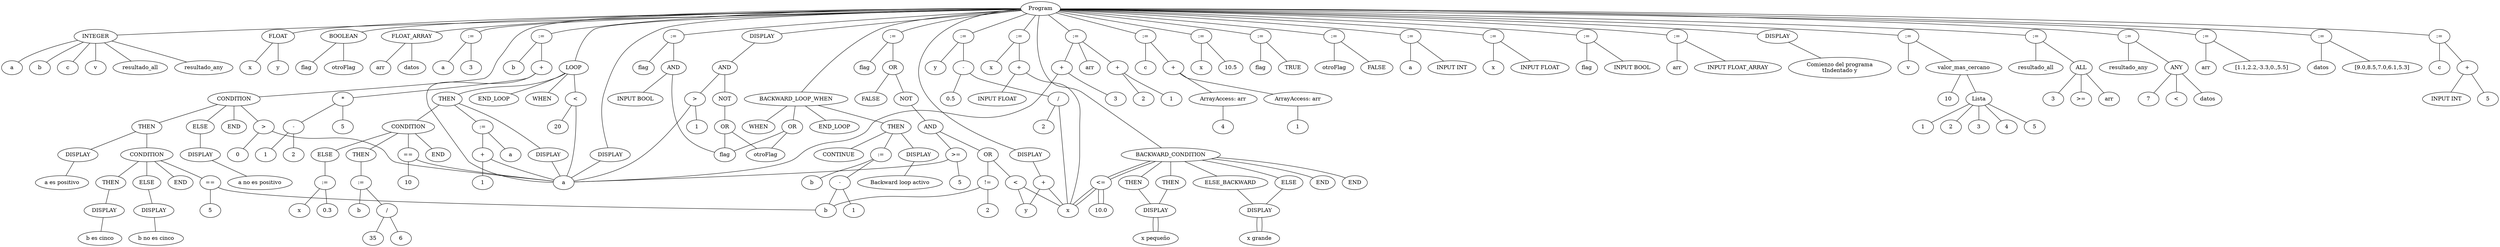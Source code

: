 graph G {nodo_326681393[label="Program"]
nodo_1537432650[label="INTEGER"]
nodo_326681393--nodo_1537432650
nodo_1905119963[label="a"]
nodo_1537432650--nodo_1905119963
nodo_2120008553[label="b"]
nodo_1537432650--nodo_2120008553
nodo_736687832[label="c"]
nodo_1537432650--nodo_736687832
nodo_1793638115[label="v"]
nodo_1537432650--nodo_1793638115
nodo_1970053743[label="resultado_all"]
nodo_1537432650--nodo_1970053743
nodo_1832087584[label="resultado_any"]
nodo_1537432650--nodo_1832087584
nodo_16844136[label="FLOAT"]
nodo_326681393--nodo_16844136
nodo_775007245[label="x"]
nodo_16844136--nodo_775007245
nodo_1054743678[label="y"]
nodo_16844136--nodo_1054743678
nodo_1209719285[label="BOOLEAN"]
nodo_326681393--nodo_1209719285
nodo_1102692315[label="flag"]
nodo_1209719285--nodo_1102692315
nodo_1657483813[label="otroFlag"]
nodo_1209719285--nodo_1657483813
nodo_741933038[label="FLOAT_ARRAY"]
nodo_326681393--nodo_741933038
nodo_846421741[label="arr"]
nodo_741933038--nodo_846421741
nodo_1043884063[label="datos"]
nodo_741933038--nodo_1043884063
nodo_98123751[label=":="]
nodo_326681393--nodo_98123751
nodo_1861580605[label="a"]
nodo_98123751--nodo_1861580605
nodo_1180293176[label="3"]
nodo_98123751--nodo_1180293176
nodo_995895420[label=":="]
nodo_326681393--nodo_995895420
nodo_2008424183[label="b"]
nodo_995895420--nodo_2008424183
nodo_851428259[label="+"]
nodo_995895420--nodo_851428259
a[label="a"]
nodo_851428259--a
nodo_976176596[label="*"]
nodo_851428259--nodo_976176596
nodo_1617597733[label="5"]
nodo_976176596--nodo_1617597733
nodo_669810297[label="-"]
nodo_976176596--nodo_669810297
nodo_1803686908[label="2"]
nodo_669810297--nodo_1803686908
nodo_734263997[label="1"]
nodo_669810297--nodo_734263997
nodo_523534685[label=":="]
nodo_326681393--nodo_523534685
nodo_1542400884[label="c"]
nodo_523534685--nodo_1542400884
nodo_545906182[label="+"]
nodo_523534685--nodo_545906182
nodo_349807672[label="ArrayAccess: arr"]
nodo_545906182--nodo_349807672
nodo_346803896[label="4"]
nodo_349807672--nodo_346803896
nodo_794583193[label="ArrayAccess: arr"]
nodo_545906182--nodo_794583193
nodo_791579417[label="1"]
nodo_794583193--nodo_791579417
nodo_221819139[label=":="]
nodo_326681393--nodo_221819139
nodo_1672427340[label="x"]
nodo_221819139--nodo_1672427340
nodo_700181391[label="10.5"]
nodo_221819139--nodo_700181391
nodo_1922485218[label=":="]
nodo_326681393--nodo_1922485218
nodo_980339738[label="y"]
nodo_1922485218--nodo_980339738
nodo_543267148[label="-"]
nodo_1922485218--nodo_543267148
nodo_1458633052[label="/"]
nodo_543267148--nodo_1458633052
x[label="x"]
nodo_1458633052--x
nodo_310243771[label="2"]
nodo_1458633052--nodo_310243771
nodo_1589637618[label="0.5"]
nodo_543267148--nodo_1589637618
nodo_1924704400[label=":="]
nodo_326681393--nodo_1924704400
nodo_601068930[label="flag"]
nodo_1924704400--nodo_601068930
nodo_1583241322[label="TRUE"]
nodo_1924704400--nodo_1583241322
nodo_2144277042[label=":="]
nodo_326681393--nodo_2144277042
nodo_1208273267[label="otroFlag"]
nodo_2144277042--nodo_1208273267
nodo_2000960116[label="FALSE"]
nodo_2144277042--nodo_2000960116
nodo_1542824446[label=":="]
nodo_326681393--nodo_1542824446
nodo_1554806320[label="a"]
nodo_1542824446--nodo_1554806320
nodo_848126855[label="INPUT INT"]
nodo_1542824446--nodo_848126855
nodo_1682729016[label=":="]
nodo_326681393--nodo_1682729016
nodo_306237214[label="x"]
nodo_1682729016--nodo_306237214
nodo_761411216[label="INPUT FLOAT"]
nodo_1682729016--nodo_761411216
nodo_1957358048[label=":="]
nodo_326681393--nodo_1957358048
nodo_1939886821[label="flag"]
nodo_1957358048--nodo_1939886821
nodo_1728859056[label="INPUT BOOL"]
nodo_1957358048--nodo_1728859056
nodo_1533421431[label=":="]
nodo_326681393--nodo_1533421431
nodo_2015375378[label="arr"]
nodo_1533421431--nodo_2015375378
nodo_166097545[label="INPUT FLOAT_ARRAY"]
nodo_1533421431--nodo_166097545
nodo_213055950[label="DISPLAY"]
nodo_326681393--nodo_213055950
nodo_1711614640[label="Comienzo del programa\n\tIndentado y"]
nodo_213055950--nodo_1711614640
nodo_534521538[label="DISPLAY"]
nodo_326681393--nodo_534521538
a[label="a"]
nodo_534521538--a
nodo_622095754[label="DISPLAY"]
nodo_326681393--nodo_622095754
nodo_1047759983[label="+"]
nodo_622095754--nodo_1047759983
x[label="x"]
nodo_1047759983--x
y[label="y"]
nodo_1047759983--y
nodo_1902928315[label=":="]
nodo_326681393--nodo_1902928315
nodo_259564386[label="v"]
nodo_1902928315--nodo_259564386
nodo_151447354[label="valor_mas_cercano"]
nodo_1902928315--nodo_151447354
nodo_724828801[label="10"]
nodo_151447354--nodo_724828801
nodo_1936594956[label="Lista"]
nodo_151447354--nodo_1936594956
nodo_1299127916[label="1"]
nodo_1936594956--nodo_1299127916
nodo_1187265866[label="2"]
nodo_1936594956--nodo_1187265866
nodo_1098640000[label="3"]
nodo_1936594956--nodo_1098640000
nodo_1121334491[label="4"]
nodo_1936594956--nodo_1121334491
nodo_2004868755[label="5"]
nodo_1936594956--nodo_2004868755
nodo_280400731[label=":="]
nodo_326681393--nodo_280400731
nodo_235357223[label="resultado_all"]
nodo_280400731--nodo_235357223
nodo_2105858512[label="ALL"]
nodo_280400731--nodo_2105858512
nodo_1954941877[label="3"]
nodo_2105858512--nodo_1954941877
nodo_1687958143[label=">="]
nodo_2105858512--nodo_1687958143
nodo_2073182866[label="arr"]
nodo_2105858512--nodo_2073182866
nodo_1479411743[label=":="]
nodo_326681393--nodo_1479411743
nodo_1571083951[label="resultado_any"]
nodo_1479411743--nodo_1571083951
nodo_185908859[label="ANY"]
nodo_1479411743--nodo_185908859
nodo_1660681049[label="7"]
nodo_185908859--nodo_1660681049
nodo_827838383[label="<"]
nodo_185908859--nodo_827838383
nodo_578967809[label="datos"]
nodo_185908859--nodo_578967809
nodo_64069257[label="CONDITION"]
nodo_326681393--nodo_64069257
nodo_208933867[label=">"]
nodo_64069257--nodo_208933867
a[label="a"]
nodo_208933867--a
nodo_1631797365[label="0"]
nodo_208933867--nodo_1631797365
nodo_1362708237[label="THEN"]
nodo_64069257--nodo_1362708237
nodo_1578348149[label="DISPLAY"]
nodo_1362708237--nodo_1578348149
nodo_1918113047[label="a es positivo"]
nodo_1578348149--nodo_1918113047
nodo_166704064[label="CONDITION"]
nodo_1362708237--nodo_166704064
nodo_318082271[label="=="]
nodo_166704064--nodo_318082271
b[label="b"]
nodo_318082271--b
nodo_1373042930[label="5"]
nodo_318082271--nodo_1373042930
nodo_66630514[label="THEN"]
nodo_166704064--nodo_66630514
nodo_2004709758[label="DISPLAY"]
nodo_66630514--nodo_2004709758
nodo_1238403130[label="b es cinco"]
nodo_2004709758--nodo_1238403130
nodo_799533210[label="ELSE"]
nodo_166704064--nodo_799533210
nodo_1761787199[label="DISPLAY"]
nodo_799533210--nodo_1761787199
nodo_1978189792[label="b no es cinco"]
nodo_1761787199--nodo_1978189792
nodo_942932031[label="END"]
nodo_166704064--nodo_942932031
nodo_675798171[label="ELSE"]
nodo_64069257--nodo_675798171
nodo_1422944233[label="DISPLAY"]
nodo_675798171--nodo_1422944233
nodo_1731489108[label="a no es positivo"]
nodo_1422944233--nodo_1731489108
nodo_2140781685[label="END"]
nodo_64069257--nodo_2140781685
nodo_1772885017[label="BACKWARD_CONDITION"]
nodo_326681393--nodo_1772885017
nodo_1041549802[label="<="]
nodo_1772885017--nodo_1041549802
x[label="x"]
nodo_1041549802--x
nodo_2047757745[label="10.0"]
nodo_1041549802--nodo_2047757745
nodo_1220951185[label="THEN"]
nodo_1772885017--nodo_1220951185
nodo_1094968652[label="DISPLAY"]
nodo_1220951185--nodo_1094968652
nodo_1493188375[label="x pequeño"]
nodo_1094968652--nodo_1493188375
nodo_1374388803[label="ELSE"]
nodo_1772885017--nodo_1374388803
nodo_682630747[label="DISPLAY"]
nodo_1374388803--nodo_682630747
nodo_1980233604[label="x grande"]
nodo_682630747--nodo_1980233604
nodo_774346452[label="END"]
nodo_1772885017--nodo_774346452
nodo_1041549802[label="<="]
nodo_1772885017--nodo_1041549802
x[label="x"]
nodo_1041549802--x
nodo_2047757745[label="10.0"]
nodo_1041549802--nodo_2047757745
nodo_601092297[label="THEN"]
nodo_1772885017--nodo_601092297
nodo_1094968652[label="DISPLAY"]
nodo_601092297--nodo_1094968652
nodo_1493188375[label="x pequeño"]
nodo_1094968652--nodo_1493188375
nodo_188313646[label="ELSE_BACKWARD"]
nodo_1772885017--nodo_188313646
nodo_682630747[label="DISPLAY"]
nodo_188313646--nodo_682630747
nodo_1980233604[label="x grande"]
nodo_682630747--nodo_1980233604
nodo_1112214810[label="END"]
nodo_1772885017--nodo_1112214810
nodo_1355326129[label="LOOP"]
nodo_326681393--nodo_1355326129
nodo_1814119897[label="<"]
nodo_1355326129--nodo_1814119897
a[label="a"]
nodo_1814119897--a
nodo_752476275[label="20"]
nodo_1814119897--nodo_752476275
nodo_920652591[label="WHEN"]
nodo_1355326129--nodo_920652591
nodo_589884008[label="THEN"]
nodo_1355326129--nodo_589884008
nodo_1170308185[label=":="]
nodo_589884008--nodo_1170308185
nodo_645453546[label="a"]
nodo_1170308185--nodo_645453546
nodo_276240505[label="+"]
nodo_1170308185--nodo_276240505
a[label="a"]
nodo_276240505--a
nodo_1961417653[label="1"]
nodo_276240505--nodo_1961417653
nodo_981811909[label="DISPLAY"]
nodo_589884008--nodo_981811909
a[label="a"]
nodo_981811909--a
nodo_1521093881[label="CONDITION"]
nodo_589884008--nodo_1521093881
nodo_1916171013[label="=="]
nodo_1521093881--nodo_1916171013
a[label="a"]
nodo_1916171013--a
nodo_1076964229[label="10"]
nodo_1916171013--nodo_1076964229
nodo_1353894444[label="THEN"]
nodo_1521093881--nodo_1353894444
nodo_1526061319[label=":="]
nodo_1353894444--nodo_1526061319
nodo_454698759[label="b"]
nodo_1526061319--nodo_454698759
nodo_1379814114[label="/"]
nodo_1526061319--nodo_1379814114
nodo_345704739[label="35"]
nodo_1379814114--nodo_345704739
nodo_1616041814[label="6"]
nodo_1379814114--nodo_1616041814
nodo_716895812[label="ELSE"]
nodo_1521093881--nodo_716895812
nodo_175358123[label=":="]
nodo_716895812--nodo_175358123
nodo_1181553367[label="x"]
nodo_175358123--nodo_1181553367
nodo_821269803[label="0.3"]
nodo_175358123--nodo_821269803
nodo_1292258727[label="END"]
nodo_1521093881--nodo_1292258727
nodo_1499773492[label="END_LOOP"]
nodo_1355326129--nodo_1499773492
nodo_2008150117[label="BACKWARD_LOOP_WHEN"]
nodo_326681393--nodo_2008150117
nodo_1531410805[label="OR"]
nodo_2008150117--nodo_1531410805
flag[label="flag"]
nodo_1531410805--flag
otroFlag[label="otroFlag"]
nodo_1531410805--otroFlag
nodo_617835727[label="WHEN"]
nodo_2008150117--nodo_617835727
nodo_1486542715[label="THEN"]
nodo_2008150117--nodo_1486542715
nodo_550516437[label="DISPLAY"]
nodo_1486542715--nodo_550516437
nodo_1077702507[label="Backward loop activo"]
nodo_550516437--nodo_1077702507
nodo_2142684855[label=":="]
nodo_1486542715--nodo_2142684855
nodo_1897522997[label="b"]
nodo_2142684855--nodo_1897522997
nodo_1356726621[label="-"]
nodo_2142684855--nodo_1356726621
b[label="b"]
nodo_1356726621--b
nodo_1933212442[label="1"]
nodo_1356726621--nodo_1933212442
nodo_980457652[label="CONTINUE"]
nodo_1486542715--nodo_980457652
nodo_74379392[label="END_LOOP"]
nodo_2008150117--nodo_74379392
nodo_605736377[label=":="]
nodo_326681393--nodo_605736377
nodo_81301643[label="flag"]
nodo_605736377--nodo_81301643
nodo_986910108[label="OR"]
nodo_605736377--nodo_986910108
nodo_1229590710[label="NOT"]
nodo_986910108--nodo_1229590710
nodo_995060515[label="AND"]
nodo_1229590710--nodo_995060515
nodo_2069100553[label=">="]
nodo_995060515--nodo_2069100553
a[label="a"]
nodo_2069100553--a
nodo_1498326290[label="5"]
nodo_2069100553--nodo_1498326290
nodo_1083756845[label="OR"]
nodo_995060515--nodo_1083756845
nodo_13544558[label="!="]
nodo_1083756845--nodo_13544558
b[label="b"]
nodo_13544558--b
nodo_1689886670[label="2"]
nodo_13544558--nodo_1689886670
nodo_1215545470[label="<"]
nodo_1083756845--nodo_1215545470
x[label="x"]
nodo_1215545470--x
y[label="y"]
nodo_1215545470--y
nodo_1315205604[label="FALSE"]
nodo_986910108--nodo_1315205604
nodo_993794458[label=":="]
nodo_326681393--nodo_993794458
nodo_332642012[label="arr"]
nodo_993794458--nodo_332642012
nodo_1173742824[label="[1.1,2.2,-3.3,0.,5.5]"]
nodo_993794458--nodo_1173742824
nodo_687032035[label=":="]
nodo_326681393--nodo_687032035
nodo_1943567022[label="datos"]
nodo_687032035--nodo_1943567022
nodo_2108905311[label="[9.0,8.5,7.0,6.1,5.3]"]
nodo_687032035--nodo_2108905311
nodo_386612901[label=":="]
nodo_326681393--nodo_386612901
nodo_628995833[label="arr"]
nodo_386612901--nodo_628995833
nodo_356562418[label="+"]
nodo_386612901--nodo_356562418
nodo_1915621802[label="2"]
nodo_356562418--nodo_1915621802
nodo_1008662364[label="1"]
nodo_356562418--nodo_1008662364
nodo_1948013656[label="+"]
nodo_386612901--nodo_1948013656
a[label="a"]
nodo_1948013656--a
nodo_1692635148[label="3"]
nodo_1948013656--nodo_1692635148
nodo_1495266660[label="DISPLAY"]
nodo_326681393--nodo_1495266660
nodo_2101703081[label="AND"]
nodo_1495266660--nodo_2101703081
nodo_1367991993[label=">"]
nodo_2101703081--nodo_1367991993
a[label="a"]
nodo_1367991993--a
nodo_1954325026[label="1"]
nodo_1367991993--nodo_1954325026
nodo_1391385884[label="NOT"]
nodo_2101703081--nodo_1391385884
nodo_74462929[label="OR"]
nodo_1391385884--nodo_74462929
flag[label="flag"]
nodo_74462929--flag
otroFlag[label="otroFlag"]
nodo_74462929--otroFlag
nodo_450016456[label=":="]
nodo_326681393--nodo_450016456
nodo_195983362[label="c"]
nodo_450016456--nodo_195983362
nodo_789336662[label="+"]
nodo_450016456--nodo_789336662
nodo_718221272[label="INPUT INT"]
nodo_789336662--nodo_718221272
nodo_632597181[label="5"]
nodo_789336662--nodo_632597181
nodo_1562552417[label=":="]
nodo_326681393--nodo_1562552417
nodo_284282737[label="x"]
nodo_1562552417--nodo_284282737
nodo_1125352280[label="+"]
nodo_1562552417--nodo_1125352280
x[label="x"]
nodo_1125352280--x
nodo_1131559109[label="INPUT FLOAT"]
nodo_1125352280--nodo_1131559109
nodo_198963562[label=":="]
nodo_326681393--nodo_198963562
nodo_357510439[label="flag"]
nodo_198963562--nodo_357510439
nodo_1243182485[label="AND"]
nodo_198963562--nodo_1243182485
flag[label="flag"]
nodo_1243182485--flag
nodo_411027459[label="INPUT BOOL"]
nodo_1243182485--nodo_411027459
}
